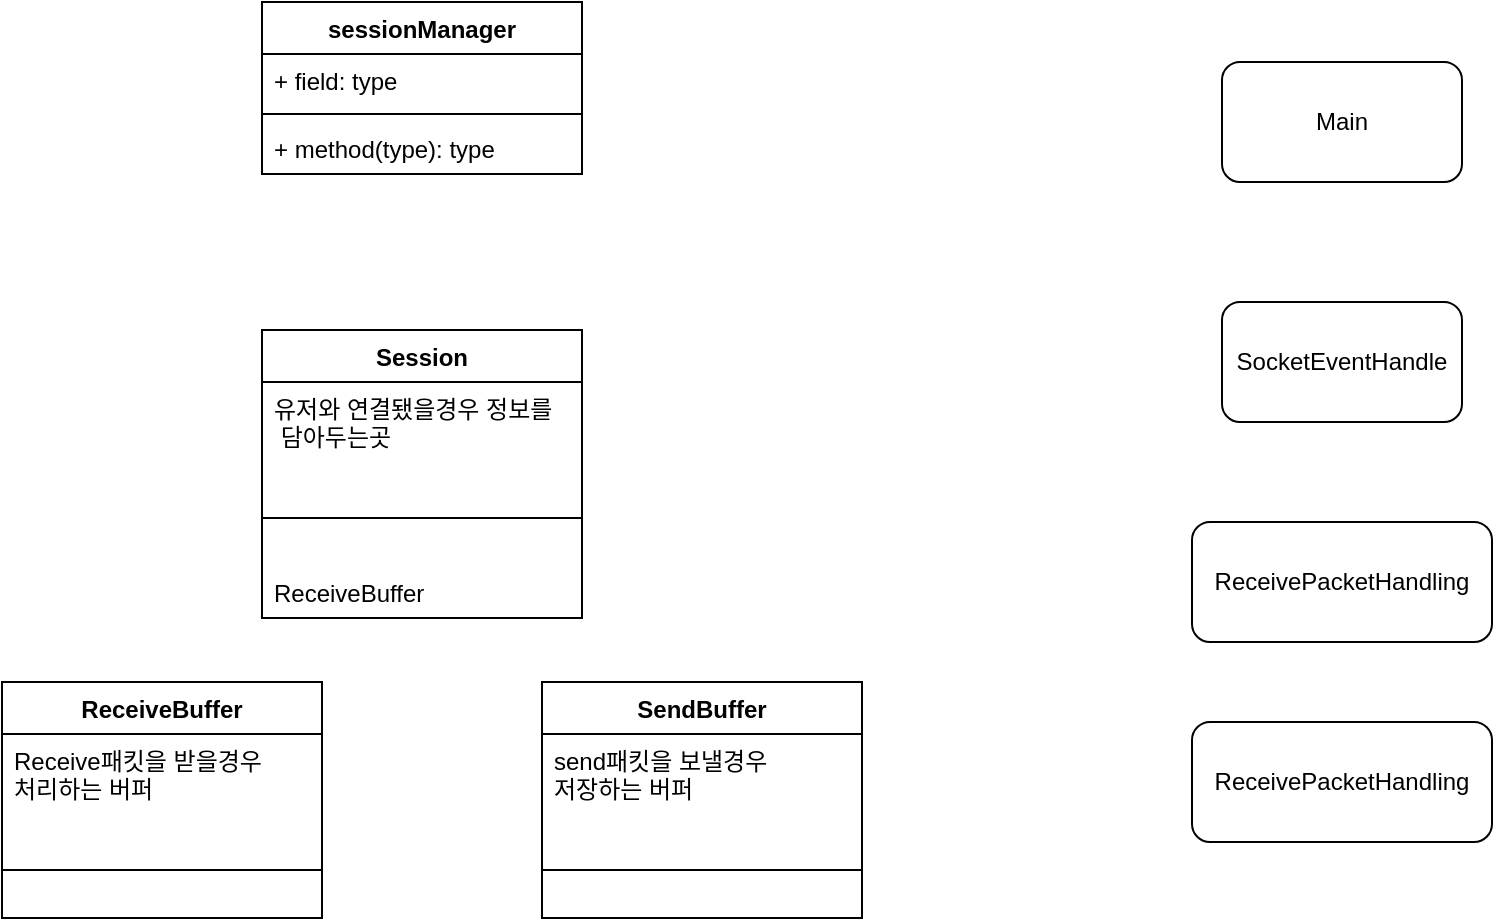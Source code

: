 <mxfile version="18.2.0" type="device"><diagram id="3t3mLj72CBJoMbFEGjvN" name="Page-1"><mxGraphModel dx="1221" dy="644" grid="1" gridSize="10" guides="1" tooltips="1" connect="1" arrows="1" fold="1" page="1" pageScale="1" pageWidth="827" pageHeight="1169" math="0" shadow="0"><root><mxCell id="0"/><mxCell id="1" parent="0"/><mxCell id="yJ-BSX0bVuWGiTUUeQU1-9" value="Session" style="swimlane;fontStyle=1;align=center;verticalAlign=top;childLayout=stackLayout;horizontal=1;startSize=26;horizontalStack=0;resizeParent=1;resizeParentMax=0;resizeLast=0;collapsible=1;marginBottom=0;" parent="1" vertex="1"><mxGeometry x="180" y="194" width="160" height="144" as="geometry"/></mxCell><mxCell id="yJ-BSX0bVuWGiTUUeQU1-10" value="유저와 연결됐을경우 정보를&#10; 담아두는곳&#10;" style="text;strokeColor=none;fillColor=none;align=left;verticalAlign=top;spacingLeft=4;spacingRight=4;overflow=hidden;rotatable=0;points=[[0,0.5],[1,0.5]];portConstraint=eastwest;" parent="yJ-BSX0bVuWGiTUUeQU1-9" vertex="1"><mxGeometry y="26" width="160" height="44" as="geometry"/></mxCell><mxCell id="yJ-BSX0bVuWGiTUUeQU1-11" value="" style="line;strokeWidth=1;fillColor=none;align=left;verticalAlign=middle;spacingTop=-1;spacingLeft=3;spacingRight=3;rotatable=0;labelPosition=right;points=[];portConstraint=eastwest;" parent="yJ-BSX0bVuWGiTUUeQU1-9" vertex="1"><mxGeometry y="70" width="160" height="48" as="geometry"/></mxCell><mxCell id="yJ-BSX0bVuWGiTUUeQU1-12" value="ReceiveBuffer" style="text;strokeColor=none;fillColor=none;align=left;verticalAlign=top;spacingLeft=4;spacingRight=4;overflow=hidden;rotatable=0;points=[[0,0.5],[1,0.5]];portConstraint=eastwest;" parent="yJ-BSX0bVuWGiTUUeQU1-9" vertex="1"><mxGeometry y="118" width="160" height="26" as="geometry"/></mxCell><mxCell id="yJ-BSX0bVuWGiTUUeQU1-18" value="sessionManager" style="swimlane;fontStyle=1;align=center;verticalAlign=top;childLayout=stackLayout;horizontal=1;startSize=26;horizontalStack=0;resizeParent=1;resizeParentMax=0;resizeLast=0;collapsible=1;marginBottom=0;" parent="1" vertex="1"><mxGeometry x="180" y="30" width="160" height="86" as="geometry"/></mxCell><mxCell id="yJ-BSX0bVuWGiTUUeQU1-19" value="+ field: type" style="text;strokeColor=none;fillColor=none;align=left;verticalAlign=top;spacingLeft=4;spacingRight=4;overflow=hidden;rotatable=0;points=[[0,0.5],[1,0.5]];portConstraint=eastwest;" parent="yJ-BSX0bVuWGiTUUeQU1-18" vertex="1"><mxGeometry y="26" width="160" height="26" as="geometry"/></mxCell><mxCell id="yJ-BSX0bVuWGiTUUeQU1-20" value="" style="line;strokeWidth=1;fillColor=none;align=left;verticalAlign=middle;spacingTop=-1;spacingLeft=3;spacingRight=3;rotatable=0;labelPosition=right;points=[];portConstraint=eastwest;" parent="yJ-BSX0bVuWGiTUUeQU1-18" vertex="1"><mxGeometry y="52" width="160" height="8" as="geometry"/></mxCell><mxCell id="yJ-BSX0bVuWGiTUUeQU1-21" value="+ method(type): type" style="text;strokeColor=none;fillColor=none;align=left;verticalAlign=top;spacingLeft=4;spacingRight=4;overflow=hidden;rotatable=0;points=[[0,0.5],[1,0.5]];portConstraint=eastwest;" parent="yJ-BSX0bVuWGiTUUeQU1-18" vertex="1"><mxGeometry y="60" width="160" height="26" as="geometry"/></mxCell><mxCell id="PQWyzaa6ACFIW6n1PgM7-1" value="ReceiveBuffer" style="swimlane;fontStyle=1;align=center;verticalAlign=top;childLayout=stackLayout;horizontal=1;startSize=26;horizontalStack=0;resizeParent=1;resizeParentMax=0;resizeLast=0;collapsible=1;marginBottom=0;" vertex="1" parent="1"><mxGeometry x="50" y="370" width="160" height="118" as="geometry"/></mxCell><mxCell id="PQWyzaa6ACFIW6n1PgM7-2" value="Receive패킷을 받을경우&#10;처리하는 버퍼" style="text;strokeColor=none;fillColor=none;align=left;verticalAlign=top;spacingLeft=4;spacingRight=4;overflow=hidden;rotatable=0;points=[[0,0.5],[1,0.5]];portConstraint=eastwest;" vertex="1" parent="PQWyzaa6ACFIW6n1PgM7-1"><mxGeometry y="26" width="160" height="44" as="geometry"/></mxCell><mxCell id="PQWyzaa6ACFIW6n1PgM7-3" value="" style="line;strokeWidth=1;fillColor=none;align=left;verticalAlign=middle;spacingTop=-1;spacingLeft=3;spacingRight=3;rotatable=0;labelPosition=right;points=[];portConstraint=eastwest;" vertex="1" parent="PQWyzaa6ACFIW6n1PgM7-1"><mxGeometry y="70" width="160" height="48" as="geometry"/></mxCell><mxCell id="PQWyzaa6ACFIW6n1PgM7-5" value="SendBuffer" style="swimlane;fontStyle=1;align=center;verticalAlign=top;childLayout=stackLayout;horizontal=1;startSize=26;horizontalStack=0;resizeParent=1;resizeParentMax=0;resizeLast=0;collapsible=1;marginBottom=0;" vertex="1" parent="1"><mxGeometry x="320" y="370" width="160" height="118" as="geometry"/></mxCell><mxCell id="PQWyzaa6ACFIW6n1PgM7-6" value="send패킷을 보낼경우&#10;저장하는 버퍼" style="text;strokeColor=none;fillColor=none;align=left;verticalAlign=top;spacingLeft=4;spacingRight=4;overflow=hidden;rotatable=0;points=[[0,0.5],[1,0.5]];portConstraint=eastwest;" vertex="1" parent="PQWyzaa6ACFIW6n1PgM7-5"><mxGeometry y="26" width="160" height="44" as="geometry"/></mxCell><mxCell id="PQWyzaa6ACFIW6n1PgM7-7" value="" style="line;strokeWidth=1;fillColor=none;align=left;verticalAlign=middle;spacingTop=-1;spacingLeft=3;spacingRight=3;rotatable=0;labelPosition=right;points=[];portConstraint=eastwest;" vertex="1" parent="PQWyzaa6ACFIW6n1PgM7-5"><mxGeometry y="70" width="160" height="48" as="geometry"/></mxCell><mxCell id="PQWyzaa6ACFIW6n1PgM7-8" value="Main" style="rounded=1;whiteSpace=wrap;html=1;" vertex="1" parent="1"><mxGeometry x="660" y="60" width="120" height="60" as="geometry"/></mxCell><mxCell id="PQWyzaa6ACFIW6n1PgM7-9" value="SocketEventHandle" style="rounded=1;whiteSpace=wrap;html=1;" vertex="1" parent="1"><mxGeometry x="660" y="180" width="120" height="60" as="geometry"/></mxCell><mxCell id="PQWyzaa6ACFIW6n1PgM7-10" value="ReceivePacketHandling" style="rounded=1;whiteSpace=wrap;html=1;" vertex="1" parent="1"><mxGeometry x="645" y="290" width="150" height="60" as="geometry"/></mxCell><mxCell id="PQWyzaa6ACFIW6n1PgM7-11" value="ReceivePacketHandling" style="rounded=1;whiteSpace=wrap;html=1;" vertex="1" parent="1"><mxGeometry x="645" y="390" width="150" height="60" as="geometry"/></mxCell></root></mxGraphModel></diagram></mxfile>
